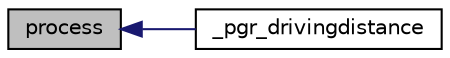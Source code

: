 digraph "process"
{
  edge [fontname="Helvetica",fontsize="10",labelfontname="Helvetica",labelfontsize="10"];
  node [fontname="Helvetica",fontsize="10",shape=record];
  rankdir="LR";
  Node78 [label="process",height=0.2,width=0.4,color="black", fillcolor="grey75", style="filled", fontcolor="black"];
  Node78 -> Node79 [dir="back",color="midnightblue",fontsize="10",style="solid",fontname="Helvetica"];
  Node79 [label="_pgr_drivingdistance",height=0.2,width=0.4,color="black", fillcolor="white", style="filled",URL="$many__to__dist__driving__distance_8c.html#a64a80599a863c1d7551534b2286ea66a"];
}
